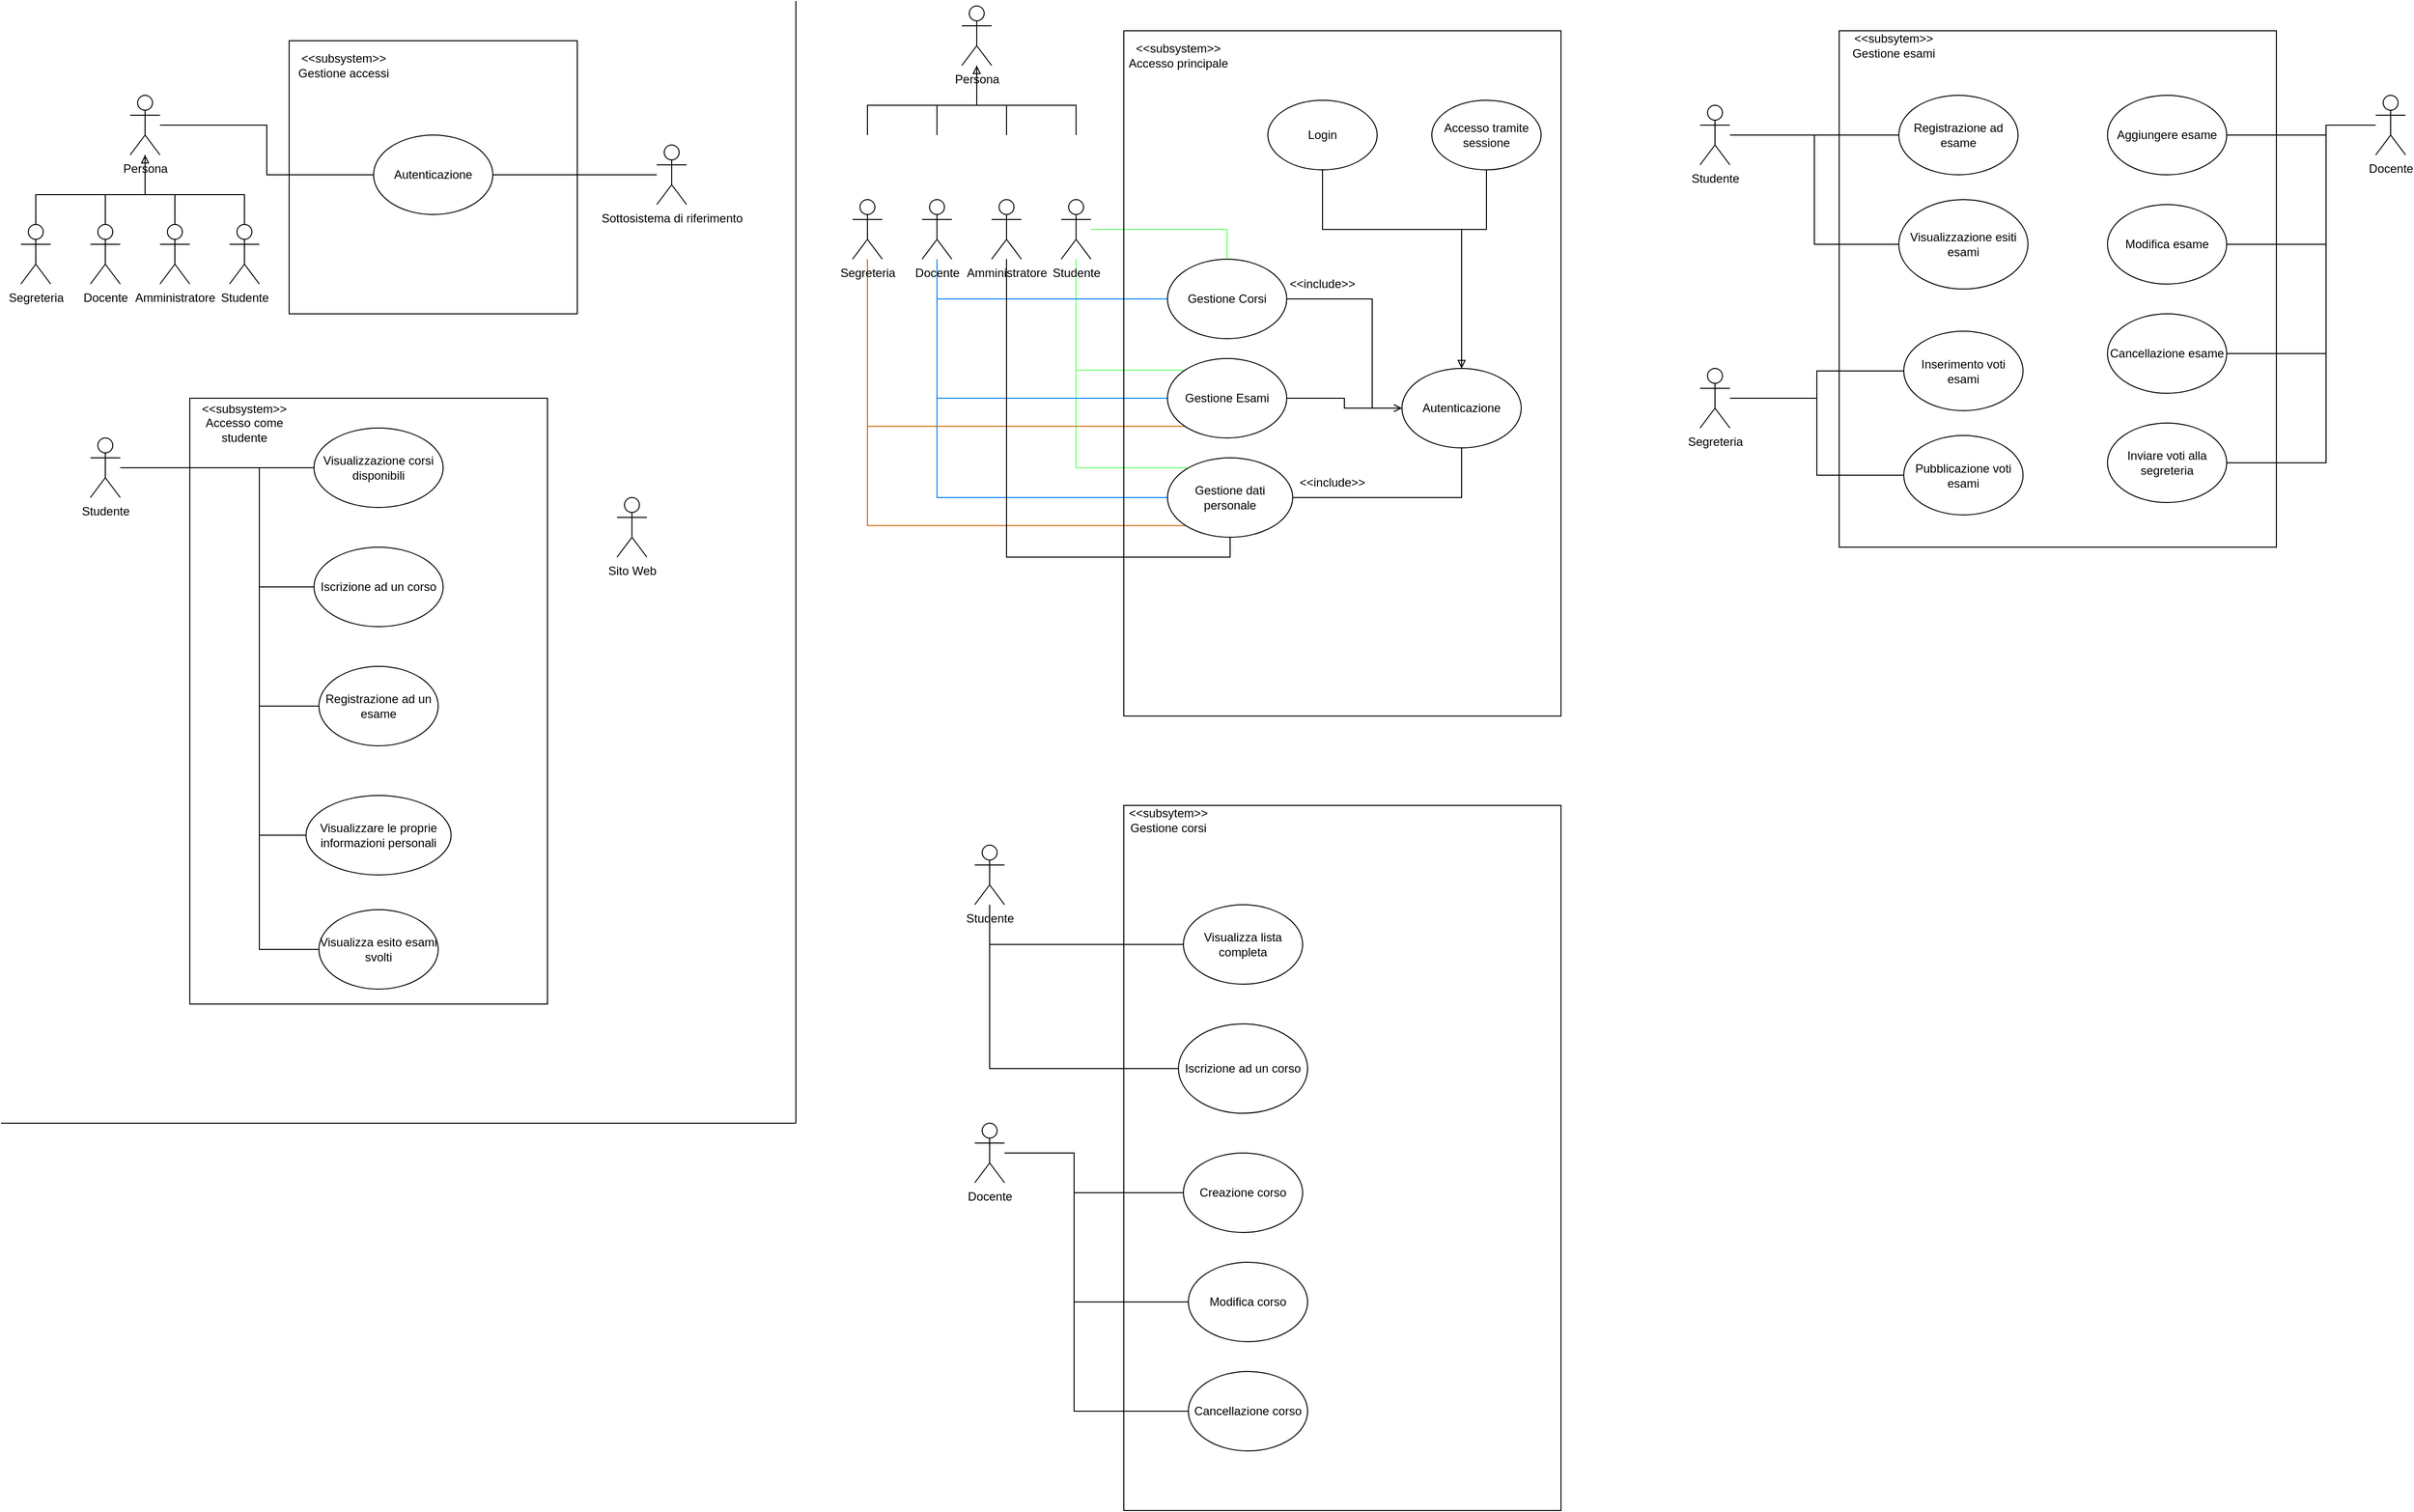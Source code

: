 <mxfile version="15.9.6" type="device"><diagram id="gi-BbCjsYsOhT2_KwloK" name="Page-1"><mxGraphModel dx="2249" dy="762" grid="1" gridSize="10" guides="1" tooltips="1" connect="1" arrows="1" fold="1" page="1" pageScale="1" pageWidth="827" pageHeight="1169" math="0" shadow="0"><root><mxCell id="0"/><mxCell id="1" parent="0"/><mxCell id="KacBLJ7g0rfbT7ed-7jR-1" value="" style="rounded=0;whiteSpace=wrap;html=1;fillColor=none;" vertex="1" parent="1"><mxGeometry x="-630" y="400" width="360" height="610" as="geometry"/></mxCell><mxCell id="KacBLJ7g0rfbT7ed-7jR-2" value="&amp;lt;&amp;lt;subsystem&amp;gt;&amp;gt;&lt;br&gt;Accesso come studente" style="text;html=1;strokeColor=none;fillColor=none;align=center;verticalAlign=middle;whiteSpace=wrap;rounded=0;" vertex="1" parent="1"><mxGeometry x="-620" y="400" width="90" height="50" as="geometry"/></mxCell><mxCell id="KacBLJ7g0rfbT7ed-7jR-8" style="edgeStyle=orthogonalEdgeStyle;rounded=0;orthogonalLoop=1;jettySize=auto;html=1;endArrow=none;endFill=0;" edge="1" parent="1" source="KacBLJ7g0rfbT7ed-7jR-3" target="KacBLJ7g0rfbT7ed-7jR-6"><mxGeometry relative="1" as="geometry"><mxPoint x="-660" y="530" as="targetPoint"/></mxGeometry></mxCell><mxCell id="KacBLJ7g0rfbT7ed-7jR-11" style="edgeStyle=orthogonalEdgeStyle;rounded=0;orthogonalLoop=1;jettySize=auto;html=1;entryX=0;entryY=0.5;entryDx=0;entryDy=0;endArrow=none;endFill=0;" edge="1" parent="1" source="KacBLJ7g0rfbT7ed-7jR-3" target="KacBLJ7g0rfbT7ed-7jR-10"><mxGeometry relative="1" as="geometry"><Array as="points"><mxPoint x="-560" y="470"/><mxPoint x="-560" y="590"/></Array></mxGeometry></mxCell><mxCell id="KacBLJ7g0rfbT7ed-7jR-13" style="edgeStyle=orthogonalEdgeStyle;rounded=0;orthogonalLoop=1;jettySize=auto;html=1;entryX=0;entryY=0.5;entryDx=0;entryDy=0;endArrow=none;endFill=0;" edge="1" parent="1" source="KacBLJ7g0rfbT7ed-7jR-3" target="KacBLJ7g0rfbT7ed-7jR-12"><mxGeometry relative="1" as="geometry"><Array as="points"><mxPoint x="-560" y="470"/><mxPoint x="-560" y="710"/></Array></mxGeometry></mxCell><mxCell id="KacBLJ7g0rfbT7ed-7jR-15" style="edgeStyle=orthogonalEdgeStyle;rounded=0;orthogonalLoop=1;jettySize=auto;html=1;entryX=0;entryY=0.5;entryDx=0;entryDy=0;endArrow=none;endFill=0;" edge="1" parent="1" source="KacBLJ7g0rfbT7ed-7jR-3" target="KacBLJ7g0rfbT7ed-7jR-14"><mxGeometry relative="1" as="geometry"><Array as="points"><mxPoint x="-560" y="470"/><mxPoint x="-560" y="840"/></Array></mxGeometry></mxCell><mxCell id="KacBLJ7g0rfbT7ed-7jR-17" style="edgeStyle=orthogonalEdgeStyle;rounded=0;orthogonalLoop=1;jettySize=auto;html=1;entryX=0;entryY=0.5;entryDx=0;entryDy=0;endArrow=none;endFill=0;" edge="1" parent="1" source="KacBLJ7g0rfbT7ed-7jR-3" target="KacBLJ7g0rfbT7ed-7jR-16"><mxGeometry relative="1" as="geometry"><Array as="points"><mxPoint x="-560" y="470"/><mxPoint x="-560" y="955"/></Array></mxGeometry></mxCell><mxCell id="KacBLJ7g0rfbT7ed-7jR-3" value="Studente" style="shape=umlActor;verticalLabelPosition=bottom;verticalAlign=top;html=1;outlineConnect=0;" vertex="1" parent="1"><mxGeometry x="-730" y="440" width="30" height="60" as="geometry"/></mxCell><mxCell id="KacBLJ7g0rfbT7ed-7jR-4" value="Sito Web" style="shape=umlActor;verticalLabelPosition=bottom;verticalAlign=top;html=1;outlineConnect=0;" vertex="1" parent="1"><mxGeometry x="-200" y="500" width="30" height="60" as="geometry"/></mxCell><mxCell id="KacBLJ7g0rfbT7ed-7jR-6" value="Visualizzazione corsi disponibili" style="ellipse;whiteSpace=wrap;html=1;" vertex="1" parent="1"><mxGeometry x="-505" y="430" width="130" height="80" as="geometry"/></mxCell><mxCell id="KacBLJ7g0rfbT7ed-7jR-10" value="Iscrizione ad un corso" style="ellipse;whiteSpace=wrap;html=1;fillColor=default;" vertex="1" parent="1"><mxGeometry x="-505" y="550" width="130" height="80" as="geometry"/></mxCell><mxCell id="KacBLJ7g0rfbT7ed-7jR-12" value="Registrazione ad un esame" style="ellipse;whiteSpace=wrap;html=1;fillColor=default;" vertex="1" parent="1"><mxGeometry x="-500" y="670" width="120" height="80" as="geometry"/></mxCell><mxCell id="KacBLJ7g0rfbT7ed-7jR-14" value="Visualizzare le proprie informazioni personali" style="ellipse;whiteSpace=wrap;html=1;fillColor=default;" vertex="1" parent="1"><mxGeometry x="-513" y="800" width="146" height="80" as="geometry"/></mxCell><mxCell id="KacBLJ7g0rfbT7ed-7jR-16" value="Visualizza esito esami svolti" style="ellipse;whiteSpace=wrap;html=1;fillColor=default;" vertex="1" parent="1"><mxGeometry x="-500" y="915" width="120" height="80" as="geometry"/></mxCell><mxCell id="KacBLJ7g0rfbT7ed-7jR-27" style="edgeStyle=orthogonalEdgeStyle;rounded=0;orthogonalLoop=1;jettySize=auto;html=1;entryX=0.5;entryY=0;entryDx=0;entryDy=0;entryPerimeter=0;endArrow=none;endFill=0;" edge="1" parent="1" source="KacBLJ7g0rfbT7ed-7jR-18" target="KacBLJ7g0rfbT7ed-7jR-22"><mxGeometry relative="1" as="geometry"><Array as="points"><mxPoint x="-675" y="195"/><mxPoint x="-785" y="195"/></Array></mxGeometry></mxCell><mxCell id="KacBLJ7g0rfbT7ed-7jR-28" style="edgeStyle=orthogonalEdgeStyle;rounded=0;orthogonalLoop=1;jettySize=auto;html=1;entryX=0.5;entryY=0;entryDx=0;entryDy=0;entryPerimeter=0;endArrow=none;endFill=0;" edge="1" parent="1" source="KacBLJ7g0rfbT7ed-7jR-18" target="KacBLJ7g0rfbT7ed-7jR-21"><mxGeometry relative="1" as="geometry"><Array as="points"><mxPoint x="-675" y="195"/><mxPoint x="-715" y="195"/></Array></mxGeometry></mxCell><mxCell id="KacBLJ7g0rfbT7ed-7jR-29" style="edgeStyle=orthogonalEdgeStyle;rounded=0;orthogonalLoop=1;jettySize=auto;html=1;entryX=0.5;entryY=0;entryDx=0;entryDy=0;entryPerimeter=0;endArrow=none;endFill=0;" edge="1" parent="1" source="KacBLJ7g0rfbT7ed-7jR-18" target="KacBLJ7g0rfbT7ed-7jR-24"><mxGeometry relative="1" as="geometry"><Array as="points"><mxPoint x="-675" y="195"/><mxPoint x="-645" y="195"/></Array></mxGeometry></mxCell><mxCell id="KacBLJ7g0rfbT7ed-7jR-30" style="edgeStyle=orthogonalEdgeStyle;rounded=0;orthogonalLoop=1;jettySize=auto;html=1;entryX=0.5;entryY=0;entryDx=0;entryDy=0;entryPerimeter=0;endArrow=none;endFill=0;startArrow=block;startFill=0;" edge="1" parent="1" source="KacBLJ7g0rfbT7ed-7jR-18" target="KacBLJ7g0rfbT7ed-7jR-20"><mxGeometry relative="1" as="geometry"><Array as="points"><mxPoint x="-675" y="195"/><mxPoint x="-575" y="195"/></Array></mxGeometry></mxCell><mxCell id="KacBLJ7g0rfbT7ed-7jR-35" style="edgeStyle=orthogonalEdgeStyle;rounded=0;orthogonalLoop=1;jettySize=auto;html=1;entryX=0;entryY=0.5;entryDx=0;entryDy=0;startArrow=none;startFill=0;endArrow=none;endFill=0;" edge="1" parent="1" source="KacBLJ7g0rfbT7ed-7jR-18" target="KacBLJ7g0rfbT7ed-7jR-34"><mxGeometry relative="1" as="geometry"/></mxCell><mxCell id="KacBLJ7g0rfbT7ed-7jR-18" value="Persona" style="shape=umlActor;verticalLabelPosition=bottom;verticalAlign=top;html=1;outlineConnect=0;fillColor=default;" vertex="1" parent="1"><mxGeometry x="-690" y="95" width="30" height="60" as="geometry"/></mxCell><mxCell id="KacBLJ7g0rfbT7ed-7jR-20" value="Studente" style="shape=umlActor;verticalLabelPosition=bottom;verticalAlign=top;html=1;outlineConnect=0;fillColor=default;" vertex="1" parent="1"><mxGeometry x="-590" y="225" width="30" height="60" as="geometry"/></mxCell><mxCell id="KacBLJ7g0rfbT7ed-7jR-21" value="Docente" style="shape=umlActor;verticalLabelPosition=bottom;verticalAlign=top;html=1;outlineConnect=0;fillColor=default;" vertex="1" parent="1"><mxGeometry x="-730" y="225" width="30" height="60" as="geometry"/></mxCell><mxCell id="KacBLJ7g0rfbT7ed-7jR-22" value="Segreteria" style="shape=umlActor;verticalLabelPosition=bottom;verticalAlign=top;html=1;outlineConnect=0;fillColor=default;" vertex="1" parent="1"><mxGeometry x="-800" y="225" width="30" height="60" as="geometry"/></mxCell><mxCell id="KacBLJ7g0rfbT7ed-7jR-24" value="Amministratore" style="shape=umlActor;verticalLabelPosition=bottom;verticalAlign=top;html=1;outlineConnect=0;fillColor=default;" vertex="1" parent="1"><mxGeometry x="-660" y="225" width="30" height="60" as="geometry"/></mxCell><mxCell id="KacBLJ7g0rfbT7ed-7jR-31" value="" style="rounded=0;whiteSpace=wrap;html=1;fillColor=none;" vertex="1" parent="1"><mxGeometry x="-530" y="40" width="290" height="275" as="geometry"/></mxCell><mxCell id="KacBLJ7g0rfbT7ed-7jR-33" value="&amp;lt;&amp;lt;subsystem&amp;gt;&amp;gt;&lt;br&gt;Gestione accessi" style="text;html=1;strokeColor=none;fillColor=none;align=center;verticalAlign=middle;whiteSpace=wrap;rounded=0;" vertex="1" parent="1"><mxGeometry x="-530" y="50" width="110" height="30" as="geometry"/></mxCell><mxCell id="KacBLJ7g0rfbT7ed-7jR-36" style="edgeStyle=orthogonalEdgeStyle;rounded=0;orthogonalLoop=1;jettySize=auto;html=1;startArrow=none;startFill=0;endArrow=none;endFill=0;" edge="1" parent="1" source="KacBLJ7g0rfbT7ed-7jR-34" target="KacBLJ7g0rfbT7ed-7jR-38"><mxGeometry relative="1" as="geometry"><mxPoint x="-210" y="175" as="targetPoint"/></mxGeometry></mxCell><mxCell id="KacBLJ7g0rfbT7ed-7jR-34" value="Autenticazione" style="ellipse;whiteSpace=wrap;html=1;fillColor=default;" vertex="1" parent="1"><mxGeometry x="-445" y="135" width="120" height="80" as="geometry"/></mxCell><mxCell id="KacBLJ7g0rfbT7ed-7jR-38" value="Sottosistema di riferimento" style="shape=umlActor;verticalLabelPosition=bottom;verticalAlign=top;html=1;outlineConnect=0;fillColor=none;" vertex="1" parent="1"><mxGeometry x="-160" y="145" width="30" height="60" as="geometry"/></mxCell><mxCell id="KacBLJ7g0rfbT7ed-7jR-43" style="edgeStyle=orthogonalEdgeStyle;rounded=0;orthogonalLoop=1;jettySize=auto;html=1;entryX=0.5;entryY=0;entryDx=0;entryDy=0;entryPerimeter=0;endArrow=none;endFill=0;" edge="1" parent="1" source="KacBLJ7g0rfbT7ed-7jR-47"><mxGeometry relative="1" as="geometry"><Array as="points"><mxPoint x="162" y="105"/><mxPoint x="52" y="105"/></Array><mxPoint x="52" y="135" as="targetPoint"/></mxGeometry></mxCell><mxCell id="KacBLJ7g0rfbT7ed-7jR-44" style="edgeStyle=orthogonalEdgeStyle;rounded=0;orthogonalLoop=1;jettySize=auto;html=1;entryX=0.5;entryY=0;entryDx=0;entryDy=0;entryPerimeter=0;endArrow=none;endFill=0;" edge="1" parent="1" source="KacBLJ7g0rfbT7ed-7jR-47"><mxGeometry relative="1" as="geometry"><Array as="points"><mxPoint x="162" y="105"/><mxPoint x="122" y="105"/></Array><mxPoint x="122" y="135" as="targetPoint"/></mxGeometry></mxCell><mxCell id="KacBLJ7g0rfbT7ed-7jR-45" style="edgeStyle=orthogonalEdgeStyle;rounded=0;orthogonalLoop=1;jettySize=auto;html=1;entryX=0.5;entryY=0;entryDx=0;entryDy=0;entryPerimeter=0;endArrow=none;endFill=0;" edge="1" parent="1" source="KacBLJ7g0rfbT7ed-7jR-47"><mxGeometry relative="1" as="geometry"><Array as="points"><mxPoint x="162" y="105"/><mxPoint x="192" y="105"/></Array><mxPoint x="192" y="135" as="targetPoint"/></mxGeometry></mxCell><mxCell id="KacBLJ7g0rfbT7ed-7jR-46" style="edgeStyle=orthogonalEdgeStyle;rounded=0;orthogonalLoop=1;jettySize=auto;html=1;entryX=0.5;entryY=0;entryDx=0;entryDy=0;entryPerimeter=0;endArrow=none;endFill=0;startArrow=block;startFill=0;" edge="1" parent="1" source="KacBLJ7g0rfbT7ed-7jR-47"><mxGeometry relative="1" as="geometry"><Array as="points"><mxPoint x="162" y="105"/><mxPoint x="262" y="105"/></Array><mxPoint x="262" y="135" as="targetPoint"/></mxGeometry></mxCell><mxCell id="KacBLJ7g0rfbT7ed-7jR-47" value="Persona" style="shape=umlActor;verticalLabelPosition=bottom;verticalAlign=top;html=1;outlineConnect=0;fillColor=default;" vertex="1" parent="1"><mxGeometry x="147" y="5" width="30" height="60" as="geometry"/></mxCell><mxCell id="KacBLJ7g0rfbT7ed-7jR-59" style="edgeStyle=orthogonalEdgeStyle;rounded=0;orthogonalLoop=1;jettySize=auto;html=1;entryX=0.5;entryY=0;entryDx=0;entryDy=0;startArrow=none;startFill=0;endArrow=none;endFill=0;strokeColor=#66FF66;" edge="1" parent="1" source="KacBLJ7g0rfbT7ed-7jR-48" target="KacBLJ7g0rfbT7ed-7jR-56"><mxGeometry relative="1" as="geometry"><Array as="points"><mxPoint x="414" y="230"/></Array></mxGeometry></mxCell><mxCell id="KacBLJ7g0rfbT7ed-7jR-63" style="edgeStyle=orthogonalEdgeStyle;rounded=0;orthogonalLoop=1;jettySize=auto;html=1;entryX=0;entryY=0;entryDx=0;entryDy=0;startArrow=none;startFill=0;endArrow=none;endFill=0;strokeColor=#66FF66;" edge="1" parent="1" source="KacBLJ7g0rfbT7ed-7jR-48" target="KacBLJ7g0rfbT7ed-7jR-62"><mxGeometry relative="1" as="geometry"><Array as="points"><mxPoint x="262" y="470"/><mxPoint x="373" y="470"/></Array></mxGeometry></mxCell><mxCell id="KacBLJ7g0rfbT7ed-7jR-71" style="edgeStyle=orthogonalEdgeStyle;rounded=0;orthogonalLoop=1;jettySize=auto;html=1;entryX=0;entryY=0;entryDx=0;entryDy=0;startArrow=none;startFill=0;endArrow=none;endFill=0;strokeColor=#66FF66;" edge="1" parent="1" source="KacBLJ7g0rfbT7ed-7jR-48" target="KacBLJ7g0rfbT7ed-7jR-66"><mxGeometry relative="1" as="geometry"><Array as="points"><mxPoint x="262" y="372"/></Array></mxGeometry></mxCell><mxCell id="KacBLJ7g0rfbT7ed-7jR-48" value="Studente" style="shape=umlActor;verticalLabelPosition=bottom;verticalAlign=top;html=1;outlineConnect=0;fillColor=default;" vertex="1" parent="1"><mxGeometry x="247" y="200" width="30" height="60" as="geometry"/></mxCell><mxCell id="KacBLJ7g0rfbT7ed-7jR-72" style="edgeStyle=orthogonalEdgeStyle;rounded=0;orthogonalLoop=1;jettySize=auto;html=1;entryX=0;entryY=0.5;entryDx=0;entryDy=0;startArrow=none;startFill=0;endArrow=none;endFill=0;strokeColor=#007FFF;" edge="1" parent="1" source="KacBLJ7g0rfbT7ed-7jR-49" target="KacBLJ7g0rfbT7ed-7jR-56"><mxGeometry relative="1" as="geometry"><Array as="points"><mxPoint x="122" y="300"/></Array></mxGeometry></mxCell><mxCell id="KacBLJ7g0rfbT7ed-7jR-73" style="edgeStyle=orthogonalEdgeStyle;rounded=0;orthogonalLoop=1;jettySize=auto;html=1;entryX=0;entryY=0.5;entryDx=0;entryDy=0;startArrow=none;startFill=0;endArrow=none;endFill=0;strokeColor=#007FFF;" edge="1" parent="1" source="KacBLJ7g0rfbT7ed-7jR-49" target="KacBLJ7g0rfbT7ed-7jR-66"><mxGeometry relative="1" as="geometry"><Array as="points"><mxPoint x="122" y="400"/></Array></mxGeometry></mxCell><mxCell id="KacBLJ7g0rfbT7ed-7jR-74" style="edgeStyle=orthogonalEdgeStyle;rounded=0;orthogonalLoop=1;jettySize=auto;html=1;entryX=0;entryY=0.5;entryDx=0;entryDy=0;startArrow=none;startFill=0;endArrow=none;endFill=0;strokeColor=#007FFF;" edge="1" parent="1" source="KacBLJ7g0rfbT7ed-7jR-49" target="KacBLJ7g0rfbT7ed-7jR-62"><mxGeometry relative="1" as="geometry"><Array as="points"><mxPoint x="122" y="500"/></Array></mxGeometry></mxCell><mxCell id="KacBLJ7g0rfbT7ed-7jR-49" value="Docente" style="shape=umlActor;verticalLabelPosition=bottom;verticalAlign=top;html=1;outlineConnect=0;fillColor=default;" vertex="1" parent="1"><mxGeometry x="107" y="200" width="30" height="60" as="geometry"/></mxCell><mxCell id="KacBLJ7g0rfbT7ed-7jR-75" style="edgeStyle=orthogonalEdgeStyle;rounded=0;orthogonalLoop=1;jettySize=auto;html=1;entryX=0;entryY=1;entryDx=0;entryDy=0;startArrow=none;startFill=0;endArrow=none;endFill=0;strokeColor=#CC6600;" edge="1" parent="1" source="KacBLJ7g0rfbT7ed-7jR-50" target="KacBLJ7g0rfbT7ed-7jR-62"><mxGeometry relative="1" as="geometry"><Array as="points"><mxPoint x="52" y="528"/></Array></mxGeometry></mxCell><mxCell id="KacBLJ7g0rfbT7ed-7jR-76" style="edgeStyle=orthogonalEdgeStyle;rounded=0;orthogonalLoop=1;jettySize=auto;html=1;entryX=0;entryY=1;entryDx=0;entryDy=0;startArrow=none;startFill=0;endArrow=none;endFill=0;strokeColor=#CC6600;" edge="1" parent="1" source="KacBLJ7g0rfbT7ed-7jR-50" target="KacBLJ7g0rfbT7ed-7jR-66"><mxGeometry relative="1" as="geometry"><Array as="points"><mxPoint x="52" y="428"/></Array></mxGeometry></mxCell><mxCell id="KacBLJ7g0rfbT7ed-7jR-50" value="Segreteria" style="shape=umlActor;verticalLabelPosition=bottom;verticalAlign=top;html=1;outlineConnect=0;fillColor=default;" vertex="1" parent="1"><mxGeometry x="37" y="200" width="30" height="60" as="geometry"/></mxCell><mxCell id="KacBLJ7g0rfbT7ed-7jR-78" style="edgeStyle=orthogonalEdgeStyle;rounded=0;orthogonalLoop=1;jettySize=auto;html=1;entryX=0.5;entryY=1;entryDx=0;entryDy=0;startArrow=none;startFill=0;endArrow=none;endFill=0;strokeColor=#000000;" edge="1" parent="1" source="KacBLJ7g0rfbT7ed-7jR-51" target="KacBLJ7g0rfbT7ed-7jR-62"><mxGeometry relative="1" as="geometry"><Array as="points"><mxPoint x="192" y="560"/><mxPoint x="417" y="560"/></Array></mxGeometry></mxCell><mxCell id="KacBLJ7g0rfbT7ed-7jR-51" value="Amministratore" style="shape=umlActor;verticalLabelPosition=bottom;verticalAlign=top;html=1;outlineConnect=0;fillColor=default;" vertex="1" parent="1"><mxGeometry x="177" y="200" width="30" height="60" as="geometry"/></mxCell><mxCell id="KacBLJ7g0rfbT7ed-7jR-52" value="" style="rounded=0;whiteSpace=wrap;html=1;fillColor=none;" vertex="1" parent="1"><mxGeometry x="310" y="30" width="440" height="690" as="geometry"/></mxCell><mxCell id="KacBLJ7g0rfbT7ed-7jR-53" value="&amp;lt;&amp;lt;subsystem&amp;gt;&amp;gt;&lt;br&gt;Accesso principale" style="text;html=1;strokeColor=none;fillColor=none;align=center;verticalAlign=middle;whiteSpace=wrap;rounded=0;" vertex="1" parent="1"><mxGeometry x="310" y="40" width="110" height="30" as="geometry"/></mxCell><mxCell id="KacBLJ7g0rfbT7ed-7jR-68" style="edgeStyle=orthogonalEdgeStyle;rounded=0;orthogonalLoop=1;jettySize=auto;html=1;entryX=0.5;entryY=1;entryDx=0;entryDy=0;startArrow=none;startFill=0;endArrow=none;endFill=0;" edge="1" parent="1" source="KacBLJ7g0rfbT7ed-7jR-54" target="KacBLJ7g0rfbT7ed-7jR-67"><mxGeometry relative="1" as="geometry"><Array as="points"><mxPoint x="650" y="230"/><mxPoint x="510" y="230"/></Array></mxGeometry></mxCell><mxCell id="KacBLJ7g0rfbT7ed-7jR-54" value="Autenticazione" style="ellipse;whiteSpace=wrap;html=1;fillColor=default;" vertex="1" parent="1"><mxGeometry x="590" y="370" width="120" height="80" as="geometry"/></mxCell><mxCell id="KacBLJ7g0rfbT7ed-7jR-60" style="edgeStyle=orthogonalEdgeStyle;rounded=0;orthogonalLoop=1;jettySize=auto;html=1;entryX=0;entryY=0.5;entryDx=0;entryDy=0;startArrow=none;startFill=0;endArrow=open;endFill=0;" edge="1" parent="1" source="KacBLJ7g0rfbT7ed-7jR-56" target="KacBLJ7g0rfbT7ed-7jR-54"><mxGeometry relative="1" as="geometry"><Array as="points"><mxPoint x="560" y="300"/><mxPoint x="560" y="410"/></Array></mxGeometry></mxCell><mxCell id="KacBLJ7g0rfbT7ed-7jR-56" value="Gestione Corsi" style="ellipse;whiteSpace=wrap;html=1;fillColor=none;" vertex="1" parent="1"><mxGeometry x="354" y="260" width="120" height="80" as="geometry"/></mxCell><mxCell id="KacBLJ7g0rfbT7ed-7jR-61" value="&amp;lt;&amp;lt;include&amp;gt;&amp;gt;" style="text;html=1;strokeColor=none;fillColor=none;align=center;verticalAlign=middle;whiteSpace=wrap;rounded=0;" vertex="1" parent="1"><mxGeometry x="480" y="270" width="60" height="30" as="geometry"/></mxCell><mxCell id="KacBLJ7g0rfbT7ed-7jR-64" style="edgeStyle=orthogonalEdgeStyle;rounded=0;orthogonalLoop=1;jettySize=auto;html=1;startArrow=none;startFill=0;endArrow=none;endFill=0;" edge="1" parent="1" source="KacBLJ7g0rfbT7ed-7jR-62" target="KacBLJ7g0rfbT7ed-7jR-54"><mxGeometry relative="1" as="geometry"><Array as="points"><mxPoint x="650" y="500"/></Array></mxGeometry></mxCell><mxCell id="KacBLJ7g0rfbT7ed-7jR-62" value="Gestione dati personale" style="ellipse;whiteSpace=wrap;html=1;fillColor=none;" vertex="1" parent="1"><mxGeometry x="354" y="460" width="126" height="80" as="geometry"/></mxCell><mxCell id="KacBLJ7g0rfbT7ed-7jR-65" value="&amp;lt;&amp;lt;include&amp;gt;&amp;gt;" style="text;html=1;strokeColor=none;fillColor=none;align=center;verticalAlign=middle;whiteSpace=wrap;rounded=0;" vertex="1" parent="1"><mxGeometry x="490" y="470" width="60" height="30" as="geometry"/></mxCell><mxCell id="KacBLJ7g0rfbT7ed-7jR-77" style="edgeStyle=orthogonalEdgeStyle;rounded=0;orthogonalLoop=1;jettySize=auto;html=1;startArrow=none;startFill=0;endArrow=none;endFill=0;" edge="1" parent="1" source="KacBLJ7g0rfbT7ed-7jR-66" target="KacBLJ7g0rfbT7ed-7jR-54"><mxGeometry relative="1" as="geometry"/></mxCell><mxCell id="KacBLJ7g0rfbT7ed-7jR-66" value="Gestione Esami" style="ellipse;whiteSpace=wrap;html=1;fillColor=none;" vertex="1" parent="1"><mxGeometry x="354" y="360" width="120" height="80" as="geometry"/></mxCell><mxCell id="KacBLJ7g0rfbT7ed-7jR-67" value="Login" style="ellipse;whiteSpace=wrap;html=1;fillColor=none;" vertex="1" parent="1"><mxGeometry x="455" y="100" width="110" height="70" as="geometry"/></mxCell><mxCell id="KacBLJ7g0rfbT7ed-7jR-70" style="edgeStyle=orthogonalEdgeStyle;rounded=0;orthogonalLoop=1;jettySize=auto;html=1;entryX=0.5;entryY=0;entryDx=0;entryDy=0;startArrow=none;startFill=0;endArrow=block;endFill=0;" edge="1" parent="1" source="KacBLJ7g0rfbT7ed-7jR-69" target="KacBLJ7g0rfbT7ed-7jR-54"><mxGeometry relative="1" as="geometry"><Array as="points"><mxPoint x="675" y="230"/><mxPoint x="650" y="230"/></Array></mxGeometry></mxCell><mxCell id="KacBLJ7g0rfbT7ed-7jR-69" value="Accesso tramite sessione" style="ellipse;whiteSpace=wrap;html=1;fillColor=none;" vertex="1" parent="1"><mxGeometry x="620" y="100" width="110" height="70" as="geometry"/></mxCell><mxCell id="KacBLJ7g0rfbT7ed-7jR-79" value="" style="endArrow=none;html=1;rounded=0;strokeColor=#000000;" edge="1" parent="1"><mxGeometry width="50" height="50" relative="1" as="geometry"><mxPoint x="-20" y="1130" as="sourcePoint"/><mxPoint x="-20" as="targetPoint"/></mxGeometry></mxCell><mxCell id="KacBLJ7g0rfbT7ed-7jR-80" value="" style="endArrow=none;html=1;rounded=0;strokeColor=#000000;" edge="1" parent="1"><mxGeometry width="50" height="50" relative="1" as="geometry"><mxPoint x="-820" y="1130" as="sourcePoint"/><mxPoint x="-20" y="1130" as="targetPoint"/></mxGeometry></mxCell><mxCell id="KacBLJ7g0rfbT7ed-7jR-81" value="" style="rounded=0;whiteSpace=wrap;html=1;fillColor=none;" vertex="1" parent="1"><mxGeometry x="310" y="810" width="440" height="710" as="geometry"/></mxCell><mxCell id="KacBLJ7g0rfbT7ed-7jR-82" value="&amp;lt;&amp;lt;subsytem&amp;gt;&amp;gt;&lt;br&gt;Gestione corsi" style="text;html=1;strokeColor=none;fillColor=none;align=center;verticalAlign=middle;whiteSpace=wrap;rounded=0;" vertex="1" parent="1"><mxGeometry x="310" y="810" width="90" height="30" as="geometry"/></mxCell><mxCell id="KacBLJ7g0rfbT7ed-7jR-95" style="edgeStyle=orthogonalEdgeStyle;rounded=0;orthogonalLoop=1;jettySize=auto;html=1;entryX=0;entryY=0.5;entryDx=0;entryDy=0;startArrow=none;startFill=0;endArrow=none;endFill=0;strokeColor=#000000;" edge="1" parent="1" source="KacBLJ7g0rfbT7ed-7jR-85" target="KacBLJ7g0rfbT7ed-7jR-92"><mxGeometry relative="1" as="geometry"><Array as="points"><mxPoint x="260" y="1160"/><mxPoint x="260" y="1200"/></Array></mxGeometry></mxCell><mxCell id="KacBLJ7g0rfbT7ed-7jR-96" style="edgeStyle=orthogonalEdgeStyle;rounded=0;orthogonalLoop=1;jettySize=auto;html=1;entryX=0;entryY=0.5;entryDx=0;entryDy=0;startArrow=none;startFill=0;endArrow=none;endFill=0;strokeColor=#000000;" edge="1" parent="1" source="KacBLJ7g0rfbT7ed-7jR-85" target="KacBLJ7g0rfbT7ed-7jR-93"><mxGeometry relative="1" as="geometry"><Array as="points"><mxPoint x="260" y="1160"/><mxPoint x="260" y="1310"/></Array></mxGeometry></mxCell><mxCell id="KacBLJ7g0rfbT7ed-7jR-97" style="edgeStyle=orthogonalEdgeStyle;rounded=0;orthogonalLoop=1;jettySize=auto;html=1;entryX=0;entryY=0.5;entryDx=0;entryDy=0;startArrow=none;startFill=0;endArrow=none;endFill=0;strokeColor=#000000;" edge="1" parent="1" source="KacBLJ7g0rfbT7ed-7jR-85" target="KacBLJ7g0rfbT7ed-7jR-94"><mxGeometry relative="1" as="geometry"><Array as="points"><mxPoint x="260" y="1160"/><mxPoint x="260" y="1420"/></Array></mxGeometry></mxCell><mxCell id="KacBLJ7g0rfbT7ed-7jR-85" value="Docente" style="shape=umlActor;verticalLabelPosition=bottom;verticalAlign=top;html=1;outlineConnect=0;fillColor=default;" vertex="1" parent="1"><mxGeometry x="160" y="1130" width="30" height="60" as="geometry"/></mxCell><mxCell id="KacBLJ7g0rfbT7ed-7jR-89" style="edgeStyle=orthogonalEdgeStyle;rounded=0;orthogonalLoop=1;jettySize=auto;html=1;entryX=0;entryY=0.5;entryDx=0;entryDy=0;startArrow=none;startFill=0;endArrow=none;endFill=0;strokeColor=#000000;" edge="1" parent="1" source="KacBLJ7g0rfbT7ed-7jR-86" target="KacBLJ7g0rfbT7ed-7jR-88"><mxGeometry relative="1" as="geometry"><Array as="points"><mxPoint x="175" y="950"/></Array></mxGeometry></mxCell><mxCell id="KacBLJ7g0rfbT7ed-7jR-91" style="edgeStyle=orthogonalEdgeStyle;rounded=0;orthogonalLoop=1;jettySize=auto;html=1;entryX=0;entryY=0.5;entryDx=0;entryDy=0;startArrow=none;startFill=0;endArrow=none;endFill=0;strokeColor=#000000;" edge="1" parent="1" source="KacBLJ7g0rfbT7ed-7jR-86" target="KacBLJ7g0rfbT7ed-7jR-90"><mxGeometry relative="1" as="geometry"><Array as="points"><mxPoint x="175" y="1075"/></Array></mxGeometry></mxCell><mxCell id="KacBLJ7g0rfbT7ed-7jR-86" value="Studente" style="shape=umlActor;verticalLabelPosition=bottom;verticalAlign=top;html=1;outlineConnect=0;fillColor=default;" vertex="1" parent="1"><mxGeometry x="160" y="850" width="30" height="60" as="geometry"/></mxCell><mxCell id="KacBLJ7g0rfbT7ed-7jR-88" value="Visualizza lista completa" style="ellipse;whiteSpace=wrap;html=1;fillColor=none;" vertex="1" parent="1"><mxGeometry x="370" y="910" width="120" height="80" as="geometry"/></mxCell><mxCell id="KacBLJ7g0rfbT7ed-7jR-90" value="Iscrizione ad un corso" style="ellipse;whiteSpace=wrap;html=1;fillColor=none;" vertex="1" parent="1"><mxGeometry x="365" y="1030" width="130" height="90" as="geometry"/></mxCell><mxCell id="KacBLJ7g0rfbT7ed-7jR-92" value="Creazione corso" style="ellipse;whiteSpace=wrap;html=1;fillColor=none;" vertex="1" parent="1"><mxGeometry x="370" y="1160" width="120" height="80" as="geometry"/></mxCell><mxCell id="KacBLJ7g0rfbT7ed-7jR-93" value="Modifica corso" style="ellipse;whiteSpace=wrap;html=1;fillColor=none;" vertex="1" parent="1"><mxGeometry x="375" y="1270" width="120" height="80" as="geometry"/></mxCell><mxCell id="KacBLJ7g0rfbT7ed-7jR-94" value="Cancellazione corso" style="ellipse;whiteSpace=wrap;html=1;fillColor=none;" vertex="1" parent="1"><mxGeometry x="375" y="1380" width="120" height="80" as="geometry"/></mxCell><mxCell id="KacBLJ7g0rfbT7ed-7jR-98" value="" style="rounded=0;whiteSpace=wrap;html=1;fillColor=none;" vertex="1" parent="1"><mxGeometry x="1030" y="30" width="440" height="520" as="geometry"/></mxCell><mxCell id="KacBLJ7g0rfbT7ed-7jR-99" value="&amp;lt;&amp;lt;subsytem&amp;gt;&amp;gt;&lt;br&gt;Gestione esami" style="text;html=1;strokeColor=none;fillColor=none;align=center;verticalAlign=middle;whiteSpace=wrap;rounded=0;" vertex="1" parent="1"><mxGeometry x="1040" y="30" width="90" height="30" as="geometry"/></mxCell><mxCell id="KacBLJ7g0rfbT7ed-7jR-100" value="Registrazione ad esame" style="ellipse;whiteSpace=wrap;html=1;fillColor=none;" vertex="1" parent="1"><mxGeometry x="1090" y="95" width="120" height="80" as="geometry"/></mxCell><mxCell id="KacBLJ7g0rfbT7ed-7jR-101" value="Visualizzazione esiti esami" style="ellipse;whiteSpace=wrap;html=1;fillColor=none;" vertex="1" parent="1"><mxGeometry x="1090" y="200" width="130" height="90" as="geometry"/></mxCell><mxCell id="KacBLJ7g0rfbT7ed-7jR-104" value="Cancellazione esame" style="ellipse;whiteSpace=wrap;html=1;fillColor=none;" vertex="1" parent="1"><mxGeometry x="1300" y="315" width="120" height="80" as="geometry"/></mxCell><mxCell id="KacBLJ7g0rfbT7ed-7jR-106" value="Inviare voti alla segreteria" style="ellipse;whiteSpace=wrap;html=1;fillColor=none;" vertex="1" parent="1"><mxGeometry x="1300" y="425" width="120" height="80" as="geometry"/></mxCell><mxCell id="KacBLJ7g0rfbT7ed-7jR-107" value="Inserimento voti esami" style="ellipse;whiteSpace=wrap;html=1;fillColor=none;" vertex="1" parent="1"><mxGeometry x="1095" y="332.5" width="120" height="80" as="geometry"/></mxCell><mxCell id="KacBLJ7g0rfbT7ed-7jR-108" value="Pubblicazione voti esami" style="ellipse;whiteSpace=wrap;html=1;fillColor=none;" vertex="1" parent="1"><mxGeometry x="1095" y="437.5" width="120" height="80" as="geometry"/></mxCell><mxCell id="KacBLJ7g0rfbT7ed-7jR-110" style="edgeStyle=orthogonalEdgeStyle;rounded=0;orthogonalLoop=1;jettySize=auto;html=1;entryX=0;entryY=0.5;entryDx=0;entryDy=0;startArrow=none;startFill=0;endArrow=none;endFill=0;strokeColor=#000000;" edge="1" parent="1" source="KacBLJ7g0rfbT7ed-7jR-109" target="KacBLJ7g0rfbT7ed-7jR-100"><mxGeometry relative="1" as="geometry"/></mxCell><mxCell id="KacBLJ7g0rfbT7ed-7jR-111" style="edgeStyle=orthogonalEdgeStyle;rounded=0;orthogonalLoop=1;jettySize=auto;html=1;entryX=0;entryY=0.5;entryDx=0;entryDy=0;startArrow=none;startFill=0;endArrow=none;endFill=0;strokeColor=#000000;" edge="1" parent="1" source="KacBLJ7g0rfbT7ed-7jR-109" target="KacBLJ7g0rfbT7ed-7jR-101"><mxGeometry relative="1" as="geometry"/></mxCell><mxCell id="KacBLJ7g0rfbT7ed-7jR-109" value="Studente" style="shape=umlActor;verticalLabelPosition=bottom;verticalAlign=top;html=1;outlineConnect=0;fillColor=default;" vertex="1" parent="1"><mxGeometry x="890" y="105" width="30" height="60" as="geometry"/></mxCell><mxCell id="KacBLJ7g0rfbT7ed-7jR-114" style="edgeStyle=orthogonalEdgeStyle;rounded=0;orthogonalLoop=1;jettySize=auto;html=1;entryX=0;entryY=0.5;entryDx=0;entryDy=0;startArrow=none;startFill=0;endArrow=none;endFill=0;strokeColor=#000000;" edge="1" parent="1" source="KacBLJ7g0rfbT7ed-7jR-113" target="KacBLJ7g0rfbT7ed-7jR-107"><mxGeometry relative="1" as="geometry"/></mxCell><mxCell id="KacBLJ7g0rfbT7ed-7jR-115" style="edgeStyle=orthogonalEdgeStyle;rounded=0;orthogonalLoop=1;jettySize=auto;html=1;entryX=0;entryY=0.5;entryDx=0;entryDy=0;startArrow=none;startFill=0;endArrow=none;endFill=0;strokeColor=#000000;" edge="1" parent="1" source="KacBLJ7g0rfbT7ed-7jR-113" target="KacBLJ7g0rfbT7ed-7jR-108"><mxGeometry relative="1" as="geometry"/></mxCell><mxCell id="KacBLJ7g0rfbT7ed-7jR-113" value="Segreteria" style="shape=umlActor;verticalLabelPosition=bottom;verticalAlign=top;html=1;outlineConnect=0;fillColor=default;" vertex="1" parent="1"><mxGeometry x="890" y="370" width="30" height="60" as="geometry"/></mxCell><mxCell id="KacBLJ7g0rfbT7ed-7jR-118" value="Aggiungere esame" style="ellipse;whiteSpace=wrap;html=1;fillColor=none;" vertex="1" parent="1"><mxGeometry x="1300" y="95" width="120" height="80" as="geometry"/></mxCell><mxCell id="KacBLJ7g0rfbT7ed-7jR-119" value="Modifica esame" style="ellipse;whiteSpace=wrap;html=1;fillColor=none;" vertex="1" parent="1"><mxGeometry x="1300" y="205" width="120" height="80" as="geometry"/></mxCell><mxCell id="KacBLJ7g0rfbT7ed-7jR-121" style="edgeStyle=orthogonalEdgeStyle;rounded=0;orthogonalLoop=1;jettySize=auto;html=1;entryX=1;entryY=0.5;entryDx=0;entryDy=0;startArrow=none;startFill=0;endArrow=none;endFill=0;strokeColor=#000000;" edge="1" parent="1" source="KacBLJ7g0rfbT7ed-7jR-120" target="KacBLJ7g0rfbT7ed-7jR-118"><mxGeometry relative="1" as="geometry"><Array as="points"><mxPoint x="1520" y="125"/><mxPoint x="1520" y="135"/></Array></mxGeometry></mxCell><mxCell id="KacBLJ7g0rfbT7ed-7jR-122" style="edgeStyle=orthogonalEdgeStyle;rounded=0;orthogonalLoop=1;jettySize=auto;html=1;entryX=1;entryY=0.5;entryDx=0;entryDy=0;startArrow=none;startFill=0;endArrow=none;endFill=0;strokeColor=#000000;" edge="1" parent="1" source="KacBLJ7g0rfbT7ed-7jR-120" target="KacBLJ7g0rfbT7ed-7jR-119"><mxGeometry relative="1" as="geometry"><Array as="points"><mxPoint x="1520" y="125"/><mxPoint x="1520" y="245"/></Array></mxGeometry></mxCell><mxCell id="KacBLJ7g0rfbT7ed-7jR-123" style="edgeStyle=orthogonalEdgeStyle;rounded=0;orthogonalLoop=1;jettySize=auto;html=1;entryX=1;entryY=0.5;entryDx=0;entryDy=0;startArrow=none;startFill=0;endArrow=none;endFill=0;strokeColor=#000000;" edge="1" parent="1" source="KacBLJ7g0rfbT7ed-7jR-120" target="KacBLJ7g0rfbT7ed-7jR-104"><mxGeometry relative="1" as="geometry"><Array as="points"><mxPoint x="1520" y="125"/><mxPoint x="1520" y="355"/></Array></mxGeometry></mxCell><mxCell id="KacBLJ7g0rfbT7ed-7jR-124" style="edgeStyle=orthogonalEdgeStyle;rounded=0;orthogonalLoop=1;jettySize=auto;html=1;entryX=1;entryY=0.5;entryDx=0;entryDy=0;startArrow=none;startFill=0;endArrow=none;endFill=0;strokeColor=#000000;" edge="1" parent="1" source="KacBLJ7g0rfbT7ed-7jR-120" target="KacBLJ7g0rfbT7ed-7jR-106"><mxGeometry relative="1" as="geometry"><Array as="points"><mxPoint x="1520" y="125"/><mxPoint x="1520" y="465"/></Array></mxGeometry></mxCell><mxCell id="KacBLJ7g0rfbT7ed-7jR-120" value="Docente" style="shape=umlActor;verticalLabelPosition=bottom;verticalAlign=top;html=1;outlineConnect=0;fillColor=default;" vertex="1" parent="1"><mxGeometry x="1570" y="95" width="30" height="60" as="geometry"/></mxCell></root></mxGraphModel></diagram></mxfile>
